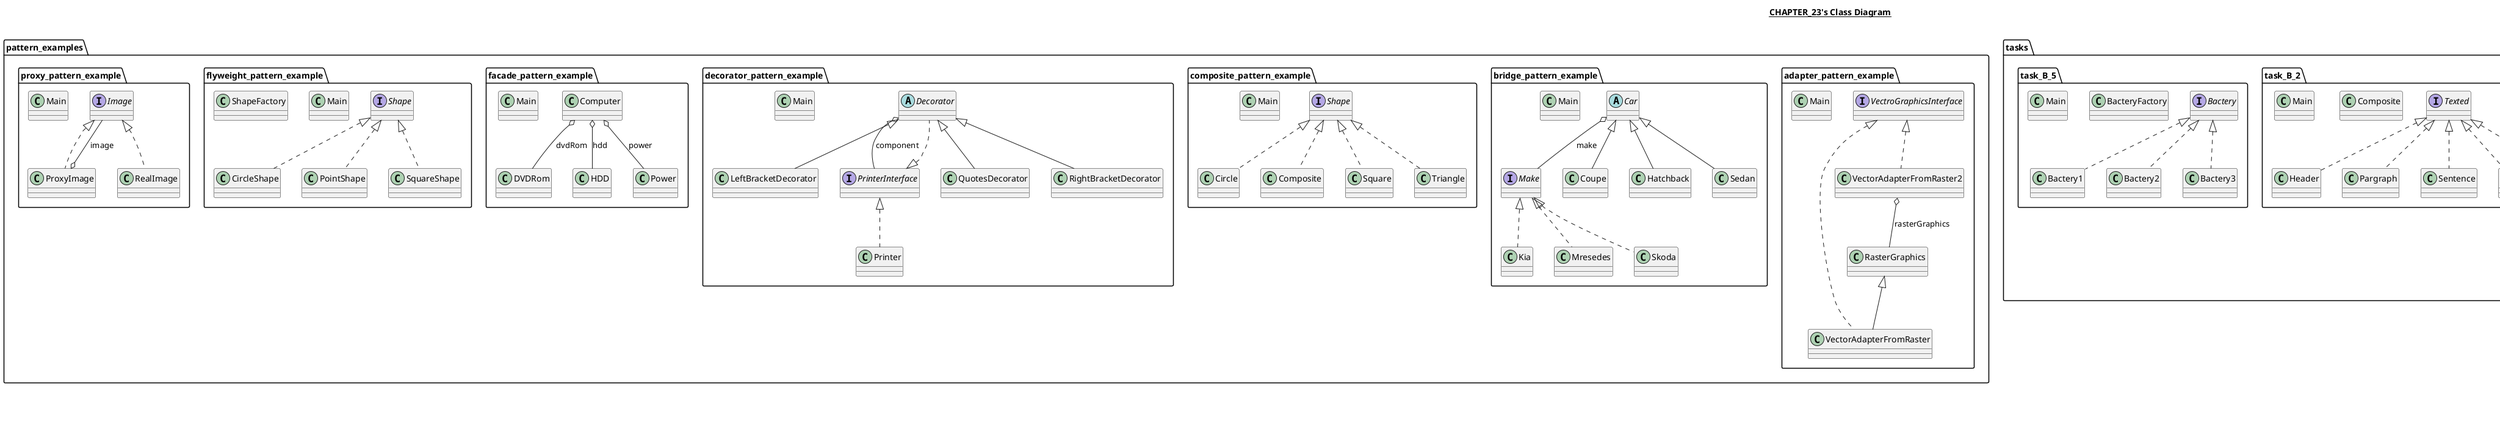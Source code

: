 @startuml

title __CHAPTER_23's Class Diagram__\n

  namespace pattern_examples.adapter_pattern_example {
    class pattern_examples.adapter_pattern_example.Main {
    }
  }
  

  namespace pattern_examples.adapter_pattern_example {
    class pattern_examples.adapter_pattern_example.RasterGraphics {
    }
  }
  

  namespace pattern_examples.adapter_pattern_example {
    class pattern_examples.adapter_pattern_example.VectorAdapterFromRaster {
    }
  }
  

  namespace pattern_examples.adapter_pattern_example {
    class pattern_examples.adapter_pattern_example.VectorAdapterFromRaster2 {
    }
  }
  

  namespace pattern_examples.adapter_pattern_example {
    interface pattern_examples.adapter_pattern_example.VectroGraphicsInterface {
    }
  }
  

  namespace pattern_examples.bridge_pattern_example {
    abstract class pattern_examples.bridge_pattern_example.Car {
    }
  }
  

  namespace pattern_examples.bridge_pattern_example {
    class pattern_examples.bridge_pattern_example.Coupe {
    }
  }
  

  namespace pattern_examples.bridge_pattern_example {
    class pattern_examples.bridge_pattern_example.Hatchback {
    }
  }
  

  namespace pattern_examples.bridge_pattern_example {
    class pattern_examples.bridge_pattern_example.Kia {
    }
  }
  

  namespace pattern_examples.bridge_pattern_example {
    class pattern_examples.bridge_pattern_example.Main {
    }
  }
  

  namespace pattern_examples.bridge_pattern_example {
    interface pattern_examples.bridge_pattern_example.Make {
    }
  }
  

  namespace pattern_examples.bridge_pattern_example {
    class pattern_examples.bridge_pattern_example.Mresedes {
    }
  }
  

  namespace pattern_examples.bridge_pattern_example {
    class pattern_examples.bridge_pattern_example.Sedan {
    }
  }
  

  namespace pattern_examples.bridge_pattern_example {
    class pattern_examples.bridge_pattern_example.Skoda {
    }
  }
  

  namespace pattern_examples.composite_pattern_example {
    class pattern_examples.composite_pattern_example.Circle {
    }
  }
  

  namespace pattern_examples.composite_pattern_example {
    class pattern_examples.composite_pattern_example.Composite {
    }
  }
  

  namespace pattern_examples.composite_pattern_example {
    class pattern_examples.composite_pattern_example.Main {
    }
  }
  

  namespace pattern_examples.composite_pattern_example {
    interface pattern_examples.composite_pattern_example.Shape {
    }
  }
  

  namespace pattern_examples.composite_pattern_example {
    class pattern_examples.composite_pattern_example.Square {
    }
  }
  

  namespace pattern_examples.composite_pattern_example {
    class pattern_examples.composite_pattern_example.Triangle {
    }
  }
  

  namespace pattern_examples.decorator_pattern_example {
    abstract class pattern_examples.decorator_pattern_example.Decorator {
    }
  }
  

  namespace pattern_examples.decorator_pattern_example {
    class pattern_examples.decorator_pattern_example.LeftBracketDecorator {
    }
  }
  

  namespace pattern_examples.decorator_pattern_example {
    class pattern_examples.decorator_pattern_example.Main {
    }
  }
  

  namespace pattern_examples.decorator_pattern_example {
    class pattern_examples.decorator_pattern_example.Printer {
    }
  }
  

  namespace pattern_examples.decorator_pattern_example {
    interface pattern_examples.decorator_pattern_example.PrinterInterface {
    }
  }
  

  namespace pattern_examples.decorator_pattern_example {
    class pattern_examples.decorator_pattern_example.QuotesDecorator {
    }
  }
  

  namespace pattern_examples.decorator_pattern_example {
    class pattern_examples.decorator_pattern_example.RightBracketDecorator {
    }
  }
  

  namespace pattern_examples.facade_pattern_example {
    class pattern_examples.facade_pattern_example.Computer {
    }
  }
  

  namespace pattern_examples.facade_pattern_example {
    class pattern_examples.facade_pattern_example.DVDRom {
    }
  }
  

  namespace pattern_examples.facade_pattern_example {
    class pattern_examples.facade_pattern_example.HDD {
    }
  }
  

  namespace pattern_examples.facade_pattern_example {
    class pattern_examples.facade_pattern_example.Main {
    }
  }
  

  namespace pattern_examples.facade_pattern_example {
    class pattern_examples.facade_pattern_example.Power {
    }
  }
  

  namespace pattern_examples.flyweight_pattern_example {
    class pattern_examples.flyweight_pattern_example.CircleShape {
    }
  }
  

  namespace pattern_examples.flyweight_pattern_example {
    class pattern_examples.flyweight_pattern_example.Main {
    }
  }
  

  namespace pattern_examples.flyweight_pattern_example {
    class pattern_examples.flyweight_pattern_example.PointShape {
    }
  }
  

  namespace pattern_examples.flyweight_pattern_example {
    interface pattern_examples.flyweight_pattern_example.Shape {
    }
  }
  

  namespace pattern_examples.flyweight_pattern_example {
    class pattern_examples.flyweight_pattern_example.ShapeFactory {
    }
  }
  

  namespace pattern_examples.flyweight_pattern_example {
    class pattern_examples.flyweight_pattern_example.SquareShape {
    }
  }
  

  namespace pattern_examples.proxy_pattern_example {
    interface pattern_examples.proxy_pattern_example.Image {
    }
  }
  

  namespace pattern_examples.proxy_pattern_example {
    class pattern_examples.proxy_pattern_example.Main {
    }
  }
  

  namespace pattern_examples.proxy_pattern_example {
    class pattern_examples.proxy_pattern_example.ProxyImage {
    }
  }
  

  namespace pattern_examples.proxy_pattern_example {
    class pattern_examples.proxy_pattern_example.RealImage {
    }
  }
  

  namespace tasks.task_1 {
    class tasks.task_1.Bicycle {
    }
  }
  

  namespace tasks.task_1 {
    class tasks.task_1.Car {
    }
  }
  

  namespace tasks.task_1 {
    class tasks.task_1.Carriage {
    }
  }
  

  namespace tasks.task_1 {
    class tasks.task_1.Facade {
    }
  }
  

  namespace tasks.task_1 {
    class tasks.task_1.Main {
    }
  }
  

  namespace tasks.task_1 {
    class tasks.task_1.Transport {
    }
  }
  

  namespace tasks.task_2 {
    class tasks.task_2.Car {
    }
  }
  

  namespace tasks.task_2 {
    class tasks.task_2.Main {
    }
  }
  

  namespace tasks.task_2 {
    class tasks.task_2.PassengerCarrier {
    }
  }
  

  namespace tasks.task_2 {
    class tasks.task_2.Plane {
    }
  }
  

  namespace tasks.task_2 {
    class tasks.task_2.Train {
    }
  }
  

  namespace tasks.task_2 {
    class tasks.task_2.Trip {
    }
  }
  

  namespace tasks.task_2 {
    interface tasks.task_2.Tripable {
    }
  }
  

  namespace tasks.task_2 {
    enum Trips {
    }
  }
  

  namespace tasks.task_3 {
    class tasks.task_3.HardStudy {
    }
  }
  

  namespace tasks.task_3 {
    class tasks.task_3.Main {
    }
  }
  

  namespace tasks.task_3 {
    class tasks.task_3.Schoolboy {
    }
  }
  

  namespace tasks.task_3 {
    class tasks.task_3.SimpleStudy {
    }
  }
  

  namespace tasks.task_3 {
    class tasks.task_3.Student {
    }
  }
  

  namespace tasks.task_3 {
    interface tasks.task_3.Study {
    }
  }
  

  namespace tasks.task_3 {
    class tasks.task_3.UniversityStudent {
    }
  }
  

  namespace tasks.task_B_1 {
    class tasks.task_B_1.City {
    }
  }
  

  namespace tasks.task_B_1 {
    class tasks.task_B_1.Composite {
    }
  }
  

  namespace tasks.task_B_1 {
    class tasks.task_B_1.Country {
    }
  }
  

  namespace tasks.task_B_1 {
    class tasks.task_B_1.County {
    }
  }
  

  namespace tasks.task_B_1 {
    class tasks.task_B_1.Main {
    }
  }
  

  namespace tasks.task_B_1 {
    interface tasks.task_B_1.Territory {
    }
  }
  

  namespace tasks.task_B_2 {
    class tasks.task_B_2.Composite {
    }
  }
  

  namespace tasks.task_B_2 {
    class tasks.task_B_2.Header {
    }
  }
  

  namespace tasks.task_B_2 {
    class tasks.task_B_2.Main {
    }
  }
  

  namespace tasks.task_B_2 {
    class tasks.task_B_2.Pargraph {
    }
  }
  

  namespace tasks.task_B_2 {
    class tasks.task_B_2.Sentence {
    }
  }
  

  namespace tasks.task_B_2 {
    class tasks.task_B_2.Text {
    }
  }
  

  namespace tasks.task_B_2 {
    interface tasks.task_B_2.Texted {
    }
  }
  

  namespace tasks.task_B_2 {
    class tasks.task_B_2.Word {
    }
  }
  

  namespace tasks.task_B_5 {
    interface tasks.task_B_5.Bactery {
    }
  }
  

  namespace tasks.task_B_5 {
    class tasks.task_B_5.Bactery1 {
    }
  }
  

  namespace tasks.task_B_5 {
    class tasks.task_B_5.Bactery2 {
    }
  }
  

  namespace tasks.task_B_5 {
    class tasks.task_B_5.Bactery3 {
    }
  }
  

  namespace tasks.task_B_5 {
    class tasks.task_B_5.BacteryFactory {
    }
  }
  

  namespace tasks.task_B_5 {
    class tasks.task_B_5.Main {
    }
  }
  

  pattern_examples.adapter_pattern_example.VectorAdapterFromRaster .up.|> pattern_examples.adapter_pattern_example.VectroGraphicsInterface
  pattern_examples.adapter_pattern_example.VectorAdapterFromRaster -up-|> pattern_examples.adapter_pattern_example.RasterGraphics
  pattern_examples.adapter_pattern_example.VectorAdapterFromRaster2 .up.|> pattern_examples.adapter_pattern_example.VectroGraphicsInterface
  pattern_examples.adapter_pattern_example.VectorAdapterFromRaster2 o-- pattern_examples.adapter_pattern_example.RasterGraphics : rasterGraphics
  pattern_examples.bridge_pattern_example.Car o-- pattern_examples.bridge_pattern_example.Make : make
  pattern_examples.bridge_pattern_example.Coupe -up-|> pattern_examples.bridge_pattern_example.Car
  pattern_examples.bridge_pattern_example.Hatchback -up-|> pattern_examples.bridge_pattern_example.Car
  pattern_examples.bridge_pattern_example.Kia .up.|> pattern_examples.bridge_pattern_example.Make
  pattern_examples.bridge_pattern_example.Mresedes .up.|> pattern_examples.bridge_pattern_example.Make
  pattern_examples.bridge_pattern_example.Sedan -up-|> pattern_examples.bridge_pattern_example.Car
  pattern_examples.bridge_pattern_example.Skoda .up.|> pattern_examples.bridge_pattern_example.Make
  pattern_examples.composite_pattern_example.Circle .up.|> pattern_examples.composite_pattern_example.Shape
  pattern_examples.composite_pattern_example.Composite .up.|> pattern_examples.composite_pattern_example.Shape
  pattern_examples.composite_pattern_example.Square .up.|> pattern_examples.composite_pattern_example.Shape
  pattern_examples.composite_pattern_example.Triangle .up.|> pattern_examples.composite_pattern_example.Shape
  pattern_examples.decorator_pattern_example.Decorator .up.|> pattern_examples.decorator_pattern_example.PrinterInterface
  pattern_examples.decorator_pattern_example.Decorator o-- pattern_examples.decorator_pattern_example.PrinterInterface : component
  pattern_examples.decorator_pattern_example.LeftBracketDecorator -up-|> pattern_examples.decorator_pattern_example.Decorator
  pattern_examples.decorator_pattern_example.Printer .up.|> pattern_examples.decorator_pattern_example.PrinterInterface
  pattern_examples.decorator_pattern_example.QuotesDecorator -up-|> pattern_examples.decorator_pattern_example.Decorator
  pattern_examples.decorator_pattern_example.RightBracketDecorator -up-|> pattern_examples.decorator_pattern_example.Decorator
  pattern_examples.facade_pattern_example.Computer o-- pattern_examples.facade_pattern_example.DVDRom : dvdRom
  pattern_examples.facade_pattern_example.Computer o-- pattern_examples.facade_pattern_example.HDD : hdd
  pattern_examples.facade_pattern_example.Computer o-- pattern_examples.facade_pattern_example.Power : power
  pattern_examples.flyweight_pattern_example.CircleShape .up.|> pattern_examples.flyweight_pattern_example.Shape
  pattern_examples.flyweight_pattern_example.PointShape .up.|> pattern_examples.flyweight_pattern_example.Shape
  pattern_examples.flyweight_pattern_example.SquareShape .up.|> pattern_examples.flyweight_pattern_example.Shape
  pattern_examples.proxy_pattern_example.ProxyImage .up.|> pattern_examples.proxy_pattern_example.Image
  pattern_examples.proxy_pattern_example.ProxyImage o-- pattern_examples.proxy_pattern_example.Image : image
  pattern_examples.proxy_pattern_example.RealImage .up.|> pattern_examples.proxy_pattern_example.Image
  tasks.task_1.Bicycle -up-|> tasks.task_1.Transport
  tasks.task_1.Car -up-|> tasks.task_1.Transport
  tasks.task_1.Carriage -up-|> tasks.task_1.Transport
  tasks.task_2.Car .up.|> tasks.task_2.Tripable
  tasks.task_2.PassengerCarrier o-- tasks.task_2.Trip : trip
  tasks.task_2.Plane .up.|> tasks.task_2.Tripable
  tasks.task_2.Train .up.|> tasks.task_2.Tripable
  tasks.task_3.HardStudy .up.|> tasks.task_3.Study
  tasks.task_3.Schoolboy -up-|> tasks.task_3.Student
  tasks.task_3.SimpleStudy .up.|> tasks.task_3.Study
  tasks.task_3.Student o-- tasks.task_3.Study : study
  tasks.task_3.UniversityStudent -up-|> tasks.task_3.Student
  tasks.task_B_1.City .up.|> tasks.task_B_1.Territory
  tasks.task_B_1.Country .up.|> tasks.task_B_1.Territory
  tasks.task_B_1.County .up.|> tasks.task_B_1.Territory
  tasks.task_B_2.Header .up.|> tasks.task_B_2.Texted
  tasks.task_B_2.Pargraph .up.|> tasks.task_B_2.Texted
  tasks.task_B_2.Sentence .up.|> tasks.task_B_2.Texted
  tasks.task_B_2.Text .up.|> tasks.task_B_2.Texted
  tasks.task_B_2.Word .up.|> tasks.task_B_2.Texted
  tasks.task_B_5.Bactery1 .up.|> tasks.task_B_5.Bactery
  tasks.task_B_5.Bactery2 .up.|> tasks.task_B_5.Bactery
  tasks.task_B_5.Bactery3 .up.|> tasks.task_B_5.Bactery


right footer


PlantUML diagram generated by SketchIt! (https://bitbucket.org/pmesmeur/sketch.it)
For more information about this tool, please contact philippe.mesmeur@gmail.com
endfooter

@enduml
